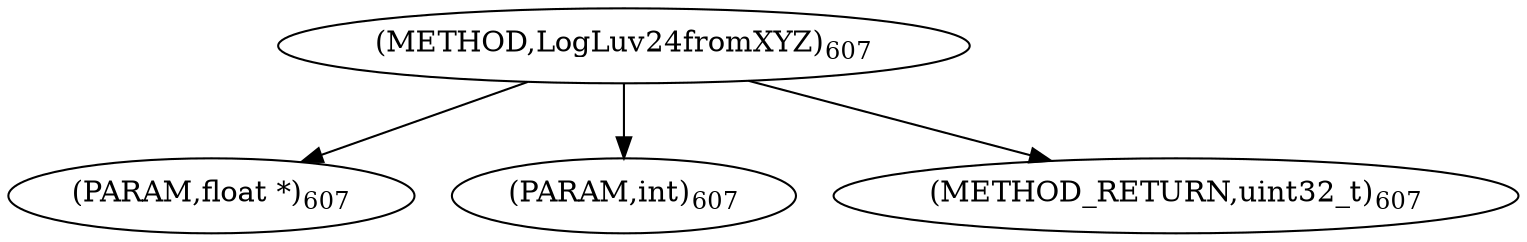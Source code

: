 digraph "LogLuv24fromXYZ" {  
"9331" [label = <(METHOD,LogLuv24fromXYZ)<SUB>607</SUB>> ]
"9332" [label = <(PARAM,float *)<SUB>607</SUB>> ]
"9333" [label = <(PARAM,int)<SUB>607</SUB>> ]
"9334" [label = <(METHOD_RETURN,uint32_t)<SUB>607</SUB>> ]
  "9331" -> "9332" 
  "9331" -> "9333" 
  "9331" -> "9334" 
}

